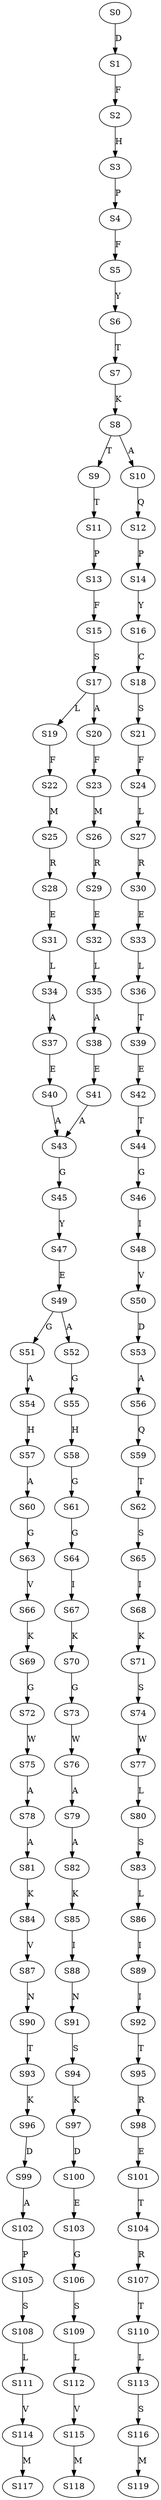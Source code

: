 strict digraph  {
	S0 -> S1 [ label = D ];
	S1 -> S2 [ label = F ];
	S2 -> S3 [ label = H ];
	S3 -> S4 [ label = P ];
	S4 -> S5 [ label = F ];
	S5 -> S6 [ label = Y ];
	S6 -> S7 [ label = T ];
	S7 -> S8 [ label = K ];
	S8 -> S9 [ label = T ];
	S8 -> S10 [ label = A ];
	S9 -> S11 [ label = T ];
	S10 -> S12 [ label = Q ];
	S11 -> S13 [ label = P ];
	S12 -> S14 [ label = P ];
	S13 -> S15 [ label = F ];
	S14 -> S16 [ label = Y ];
	S15 -> S17 [ label = S ];
	S16 -> S18 [ label = C ];
	S17 -> S19 [ label = L ];
	S17 -> S20 [ label = A ];
	S18 -> S21 [ label = S ];
	S19 -> S22 [ label = F ];
	S20 -> S23 [ label = F ];
	S21 -> S24 [ label = F ];
	S22 -> S25 [ label = M ];
	S23 -> S26 [ label = M ];
	S24 -> S27 [ label = L ];
	S25 -> S28 [ label = R ];
	S26 -> S29 [ label = R ];
	S27 -> S30 [ label = R ];
	S28 -> S31 [ label = E ];
	S29 -> S32 [ label = E ];
	S30 -> S33 [ label = E ];
	S31 -> S34 [ label = L ];
	S32 -> S35 [ label = L ];
	S33 -> S36 [ label = L ];
	S34 -> S37 [ label = A ];
	S35 -> S38 [ label = A ];
	S36 -> S39 [ label = T ];
	S37 -> S40 [ label = E ];
	S38 -> S41 [ label = E ];
	S39 -> S42 [ label = E ];
	S40 -> S43 [ label = A ];
	S41 -> S43 [ label = A ];
	S42 -> S44 [ label = T ];
	S43 -> S45 [ label = G ];
	S44 -> S46 [ label = G ];
	S45 -> S47 [ label = Y ];
	S46 -> S48 [ label = I ];
	S47 -> S49 [ label = E ];
	S48 -> S50 [ label = V ];
	S49 -> S51 [ label = G ];
	S49 -> S52 [ label = A ];
	S50 -> S53 [ label = D ];
	S51 -> S54 [ label = A ];
	S52 -> S55 [ label = G ];
	S53 -> S56 [ label = A ];
	S54 -> S57 [ label = H ];
	S55 -> S58 [ label = H ];
	S56 -> S59 [ label = Q ];
	S57 -> S60 [ label = A ];
	S58 -> S61 [ label = G ];
	S59 -> S62 [ label = T ];
	S60 -> S63 [ label = G ];
	S61 -> S64 [ label = G ];
	S62 -> S65 [ label = S ];
	S63 -> S66 [ label = V ];
	S64 -> S67 [ label = I ];
	S65 -> S68 [ label = I ];
	S66 -> S69 [ label = K ];
	S67 -> S70 [ label = K ];
	S68 -> S71 [ label = K ];
	S69 -> S72 [ label = G ];
	S70 -> S73 [ label = G ];
	S71 -> S74 [ label = S ];
	S72 -> S75 [ label = W ];
	S73 -> S76 [ label = W ];
	S74 -> S77 [ label = W ];
	S75 -> S78 [ label = A ];
	S76 -> S79 [ label = A ];
	S77 -> S80 [ label = L ];
	S78 -> S81 [ label = A ];
	S79 -> S82 [ label = A ];
	S80 -> S83 [ label = S ];
	S81 -> S84 [ label = K ];
	S82 -> S85 [ label = K ];
	S83 -> S86 [ label = L ];
	S84 -> S87 [ label = V ];
	S85 -> S88 [ label = I ];
	S86 -> S89 [ label = I ];
	S87 -> S90 [ label = N ];
	S88 -> S91 [ label = N ];
	S89 -> S92 [ label = I ];
	S90 -> S93 [ label = T ];
	S91 -> S94 [ label = S ];
	S92 -> S95 [ label = T ];
	S93 -> S96 [ label = K ];
	S94 -> S97 [ label = K ];
	S95 -> S98 [ label = R ];
	S96 -> S99 [ label = D ];
	S97 -> S100 [ label = D ];
	S98 -> S101 [ label = E ];
	S99 -> S102 [ label = A ];
	S100 -> S103 [ label = E ];
	S101 -> S104 [ label = T ];
	S102 -> S105 [ label = P ];
	S103 -> S106 [ label = G ];
	S104 -> S107 [ label = R ];
	S105 -> S108 [ label = S ];
	S106 -> S109 [ label = S ];
	S107 -> S110 [ label = T ];
	S108 -> S111 [ label = L ];
	S109 -> S112 [ label = L ];
	S110 -> S113 [ label = L ];
	S111 -> S114 [ label = V ];
	S112 -> S115 [ label = V ];
	S113 -> S116 [ label = S ];
	S114 -> S117 [ label = M ];
	S115 -> S118 [ label = M ];
	S116 -> S119 [ label = M ];
}
